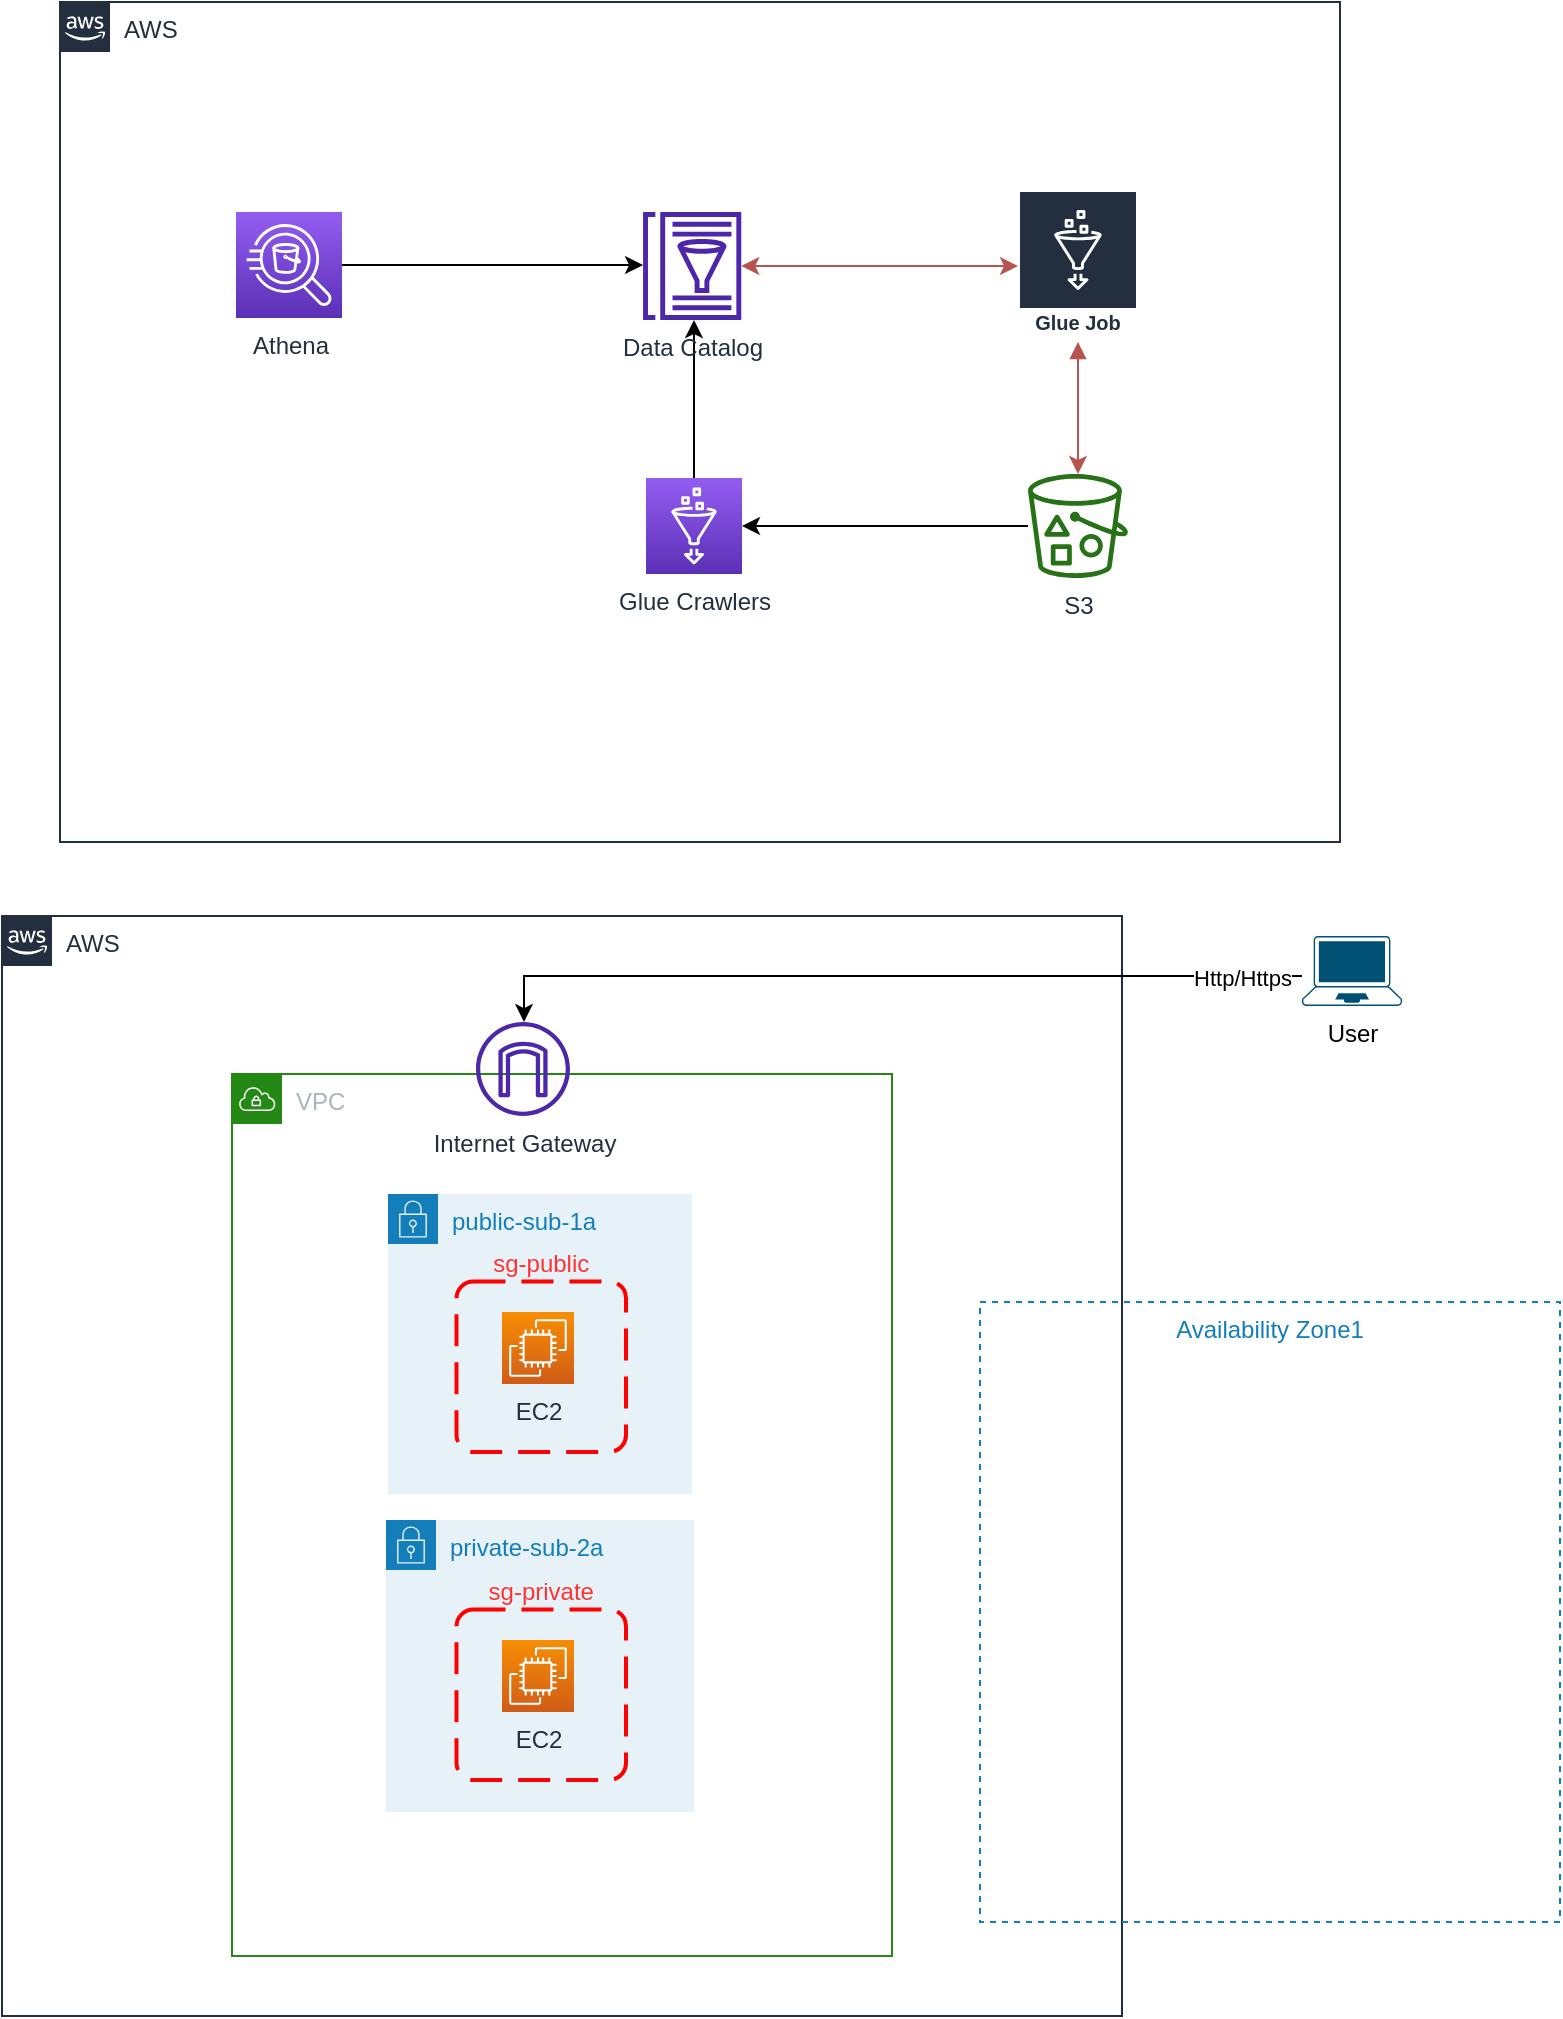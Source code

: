 <mxfile version="20.0.4" type="github">
  <diagram id="bubod4ycSjlofOA1EDyM" name="Page-1">
    <mxGraphModel dx="1038" dy="579" grid="1" gridSize="10" guides="1" tooltips="1" connect="1" arrows="1" fold="1" page="1" pageScale="1" pageWidth="850" pageHeight="1100" math="0" shadow="0">
      <root>
        <mxCell id="0" />
        <mxCell id="1" parent="0" />
        <mxCell id="HFAZDbldac43EzFRhfoX-1" value="AWS&amp;nbsp;" style="points=[[0,0],[0.25,0],[0.5,0],[0.75,0],[1,0],[1,0.25],[1,0.5],[1,0.75],[1,1],[0.75,1],[0.5,1],[0.25,1],[0,1],[0,0.75],[0,0.5],[0,0.25]];outlineConnect=0;gradientColor=none;html=1;whiteSpace=wrap;fontSize=12;fontStyle=0;shape=mxgraph.aws4.group;grIcon=mxgraph.aws4.group_aws_cloud_alt;strokeColor=#232F3E;fillColor=none;verticalAlign=top;align=left;spacingLeft=30;fontColor=#232F3E;dashed=0;labelBackgroundColor=#ffffff;container=1;pointerEvents=0;collapsible=0;recursiveResize=0;" vertex="1" parent="1">
          <mxGeometry x="90" y="10" width="640" height="420" as="geometry" />
        </mxCell>
        <mxCell id="HFAZDbldac43EzFRhfoX-13" style="edgeStyle=orthogonalEdgeStyle;rounded=0;orthogonalLoop=1;jettySize=auto;html=1;" edge="1" parent="HFAZDbldac43EzFRhfoX-1" source="HFAZDbldac43EzFRhfoX-7" target="HFAZDbldac43EzFRhfoX-9">
          <mxGeometry relative="1" as="geometry" />
        </mxCell>
        <mxCell id="HFAZDbldac43EzFRhfoX-7" value="S3" style="outlineConnect=0;fontColor=#232F3E;gradientColor=none;fillColor=#277116;strokeColor=none;dashed=0;verticalLabelPosition=bottom;verticalAlign=top;align=center;html=1;fontSize=12;fontStyle=0;aspect=fixed;pointerEvents=1;shape=mxgraph.aws4.bucket_with_objects;labelBackgroundColor=#ffffff;" vertex="1" parent="HFAZDbldac43EzFRhfoX-1">
          <mxGeometry x="484" y="236" width="50" height="51.99" as="geometry" />
        </mxCell>
        <mxCell id="HFAZDbldac43EzFRhfoX-14" style="edgeStyle=orthogonalEdgeStyle;rounded=0;orthogonalLoop=1;jettySize=auto;html=1;" edge="1" parent="HFAZDbldac43EzFRhfoX-1" source="HFAZDbldac43EzFRhfoX-9" target="HFAZDbldac43EzFRhfoX-3">
          <mxGeometry relative="1" as="geometry">
            <Array as="points">
              <mxPoint x="317" y="138" />
            </Array>
          </mxGeometry>
        </mxCell>
        <mxCell id="HFAZDbldac43EzFRhfoX-9" value="Glue Crawlers" style="sketch=0;points=[[0,0,0],[0.25,0,0],[0.5,0,0],[0.75,0,0],[1,0,0],[0,1,0],[0.25,1,0],[0.5,1,0],[0.75,1,0],[1,1,0],[0,0.25,0],[0,0.5,0],[0,0.75,0],[1,0.25,0],[1,0.5,0],[1,0.75,0]];outlineConnect=0;fontColor=#232F3E;gradientColor=#945DF2;gradientDirection=north;fillColor=#5A30B5;strokeColor=#ffffff;dashed=0;verticalLabelPosition=bottom;verticalAlign=top;align=center;html=1;fontSize=12;fontStyle=0;aspect=fixed;shape=mxgraph.aws4.resourceIcon;resIcon=mxgraph.aws4.glue;" vertex="1" parent="HFAZDbldac43EzFRhfoX-1">
          <mxGeometry x="293" y="238" width="48" height="48" as="geometry" />
        </mxCell>
        <mxCell id="HFAZDbldac43EzFRhfoX-16" style="rounded=0;orthogonalLoop=1;jettySize=auto;html=1;startArrow=block;startFill=1;fillColor=#f8cecc;strokeColor=#b85450;" edge="1" parent="HFAZDbldac43EzFRhfoX-1" source="HFAZDbldac43EzFRhfoX-10" target="HFAZDbldac43EzFRhfoX-7">
          <mxGeometry relative="1" as="geometry" />
        </mxCell>
        <mxCell id="HFAZDbldac43EzFRhfoX-10" value="Glue Job" style="sketch=0;outlineConnect=0;fontColor=#232F3E;gradientColor=none;strokeColor=#ffffff;fillColor=#232F3E;dashed=0;verticalLabelPosition=middle;verticalAlign=bottom;align=center;html=1;whiteSpace=wrap;fontSize=10;fontStyle=1;spacing=3;shape=mxgraph.aws4.productIcon;prIcon=mxgraph.aws4.glue;" vertex="1" parent="HFAZDbldac43EzFRhfoX-1">
          <mxGeometry x="479.0" y="94" width="60" height="76" as="geometry" />
        </mxCell>
        <mxCell id="HFAZDbldac43EzFRhfoX-15" style="edgeStyle=orthogonalEdgeStyle;rounded=0;orthogonalLoop=1;jettySize=auto;html=1;startArrow=classic;startFill=1;fillColor=#f8cecc;strokeColor=#b85450;" edge="1" parent="HFAZDbldac43EzFRhfoX-1" source="HFAZDbldac43EzFRhfoX-3" target="HFAZDbldac43EzFRhfoX-10">
          <mxGeometry relative="1" as="geometry" />
        </mxCell>
        <mxCell id="HFAZDbldac43EzFRhfoX-3" value="Data Catalog&lt;br&gt;" style="sketch=0;outlineConnect=0;fontColor=#232F3E;gradientColor=none;fillColor=#4D27AA;strokeColor=none;dashed=0;verticalLabelPosition=bottom;verticalAlign=top;align=center;html=1;fontSize=12;fontStyle=0;aspect=fixed;pointerEvents=1;shape=mxgraph.aws4.glue_data_catalog;" vertex="1" parent="HFAZDbldac43EzFRhfoX-1">
          <mxGeometry x="291.16" y="105.0" width="49.84" height="54" as="geometry" />
        </mxCell>
        <mxCell id="HFAZDbldac43EzFRhfoX-17" value="Athena" style="sketch=0;points=[[0,0,0],[0.25,0,0],[0.5,0,0],[0.75,0,0],[1,0,0],[0,1,0],[0.25,1,0],[0.5,1,0],[0.75,1,0],[1,1,0],[0,0.25,0],[0,0.5,0],[0,0.75,0],[1,0.25,0],[1,0.5,0],[1,0.75,0]];outlineConnect=0;fontColor=#232F3E;gradientColor=#945DF2;gradientDirection=north;fillColor=#5A30B5;strokeColor=#ffffff;dashed=0;verticalLabelPosition=bottom;verticalAlign=top;align=center;html=1;fontSize=12;fontStyle=0;aspect=fixed;shape=mxgraph.aws4.resourceIcon;resIcon=mxgraph.aws4.athena;" vertex="1" parent="HFAZDbldac43EzFRhfoX-1">
          <mxGeometry x="88" y="105" width="53" height="53" as="geometry" />
        </mxCell>
        <mxCell id="HFAZDbldac43EzFRhfoX-20" style="edgeStyle=orthogonalEdgeStyle;rounded=0;orthogonalLoop=1;jettySize=auto;html=1;exitX=1;exitY=0.5;exitDx=0;exitDy=0;exitPerimeter=0;" edge="1" parent="HFAZDbldac43EzFRhfoX-1" source="HFAZDbldac43EzFRhfoX-17" target="HFAZDbldac43EzFRhfoX-3">
          <mxGeometry relative="1" as="geometry">
            <mxPoint x="237" y="248" as="sourcePoint" />
            <mxPoint x="237" y="169" as="targetPoint" />
            <Array as="points">
              <mxPoint x="198" y="132" />
              <mxPoint x="198" y="132" />
            </Array>
          </mxGeometry>
        </mxCell>
        <mxCell id="HFAZDbldac43EzFRhfoX-29" value="AWS&amp;nbsp;" style="points=[[0,0],[0.25,0],[0.5,0],[0.75,0],[1,0],[1,0.25],[1,0.5],[1,0.75],[1,1],[0.75,1],[0.5,1],[0.25,1],[0,1],[0,0.75],[0,0.5],[0,0.25]];outlineConnect=0;gradientColor=none;html=1;whiteSpace=wrap;fontSize=12;fontStyle=0;shape=mxgraph.aws4.group;grIcon=mxgraph.aws4.group_aws_cloud_alt;strokeColor=#232F3E;fillColor=none;verticalAlign=top;align=left;spacingLeft=30;fontColor=#232F3E;dashed=0;labelBackgroundColor=#ffffff;container=1;pointerEvents=0;collapsible=0;recursiveResize=0;" vertex="1" parent="1">
          <mxGeometry x="61" y="467" width="560" height="550" as="geometry" />
        </mxCell>
        <mxCell id="HFAZDbldac43EzFRhfoX-30" value="VPC" style="points=[[0,0],[0.25,0],[0.5,0],[0.75,0],[1,0],[1,0.25],[1,0.5],[1,0.75],[1,1],[0.75,1],[0.5,1],[0.25,1],[0,1],[0,0.75],[0,0.5],[0,0.25]];outlineConnect=0;gradientColor=none;html=1;whiteSpace=wrap;fontSize=12;fontStyle=0;container=1;pointerEvents=0;collapsible=0;recursiveResize=0;shape=mxgraph.aws4.group;grIcon=mxgraph.aws4.group_vpc;strokeColor=#248814;fillColor=none;verticalAlign=top;align=left;spacingLeft=30;fontColor=#AAB7B8;dashed=0;" vertex="1" parent="HFAZDbldac43EzFRhfoX-29">
          <mxGeometry x="115" y="79" width="330" height="441" as="geometry" />
        </mxCell>
        <mxCell id="HFAZDbldac43EzFRhfoX-33" value="private-sub-2a" style="points=[[0,0],[0.25,0],[0.5,0],[0.75,0],[1,0],[1,0.25],[1,0.5],[1,0.75],[1,1],[0.75,1],[0.5,1],[0.25,1],[0,1],[0,0.75],[0,0.5],[0,0.25]];outlineConnect=0;gradientColor=none;html=1;whiteSpace=wrap;fontSize=12;fontStyle=0;container=1;pointerEvents=0;collapsible=0;recursiveResize=0;shape=mxgraph.aws4.group;grIcon=mxgraph.aws4.group_security_group;grStroke=0;strokeColor=#147EBA;fillColor=#E6F2F8;verticalAlign=top;align=left;spacingLeft=30;fontColor=#147EBA;dashed=0;" vertex="1" parent="HFAZDbldac43EzFRhfoX-30">
          <mxGeometry x="77" y="223" width="154" height="146" as="geometry" />
        </mxCell>
        <mxCell id="HFAZDbldac43EzFRhfoX-34" value="sg-private" style="rounded=1;arcSize=10;dashed=1;strokeColor=#ff0000;fillColor=none;gradientColor=none;dashPattern=8 4;strokeWidth=2;labelPosition=center;verticalLabelPosition=top;align=center;verticalAlign=bottom;fontColor=#FF3333;" vertex="1" parent="HFAZDbldac43EzFRhfoX-33">
          <mxGeometry x="35.25" y="44.75" width="84.75" height="85.25" as="geometry" />
        </mxCell>
        <mxCell id="HFAZDbldac43EzFRhfoX-35" value="EC2" style="sketch=0;points=[[0,0,0],[0.25,0,0],[0.5,0,0],[0.75,0,0],[1,0,0],[0,1,0],[0.25,1,0],[0.5,1,0],[0.75,1,0],[1,1,0],[0,0.25,0],[0,0.5,0],[0,0.75,0],[1,0.25,0],[1,0.5,0],[1,0.75,0]];outlineConnect=0;fontColor=#232F3E;gradientColor=#F78E04;gradientDirection=north;fillColor=#D05C17;strokeColor=#ffffff;dashed=0;verticalLabelPosition=bottom;verticalAlign=top;align=center;html=1;fontSize=12;fontStyle=0;aspect=fixed;shape=mxgraph.aws4.resourceIcon;resIcon=mxgraph.aws4.ec2;" vertex="1" parent="HFAZDbldac43EzFRhfoX-33">
          <mxGeometry x="58" y="60" width="36" height="36" as="geometry" />
        </mxCell>
        <mxCell id="HFAZDbldac43EzFRhfoX-23" value="public-sub-1a" style="points=[[0,0],[0.25,0],[0.5,0],[0.75,0],[1,0],[1,0.25],[1,0.5],[1,0.75],[1,1],[0.75,1],[0.5,1],[0.25,1],[0,1],[0,0.75],[0,0.5],[0,0.25]];outlineConnect=0;gradientColor=none;html=1;whiteSpace=wrap;fontSize=12;fontStyle=0;container=1;pointerEvents=0;collapsible=0;recursiveResize=0;shape=mxgraph.aws4.group;grIcon=mxgraph.aws4.group_security_group;grStroke=0;strokeColor=#147EBA;fillColor=#E6F2F8;verticalAlign=top;align=left;spacingLeft=30;fontColor=#147EBA;dashed=0;" vertex="1" parent="HFAZDbldac43EzFRhfoX-30">
          <mxGeometry x="78" y="60" width="152" height="150" as="geometry" />
        </mxCell>
        <mxCell id="HFAZDbldac43EzFRhfoX-44" value="Internet Gateway" style="sketch=0;outlineConnect=0;fontColor=#232F3E;gradientColor=none;fillColor=#4D27AA;strokeColor=none;dashed=0;verticalLabelPosition=bottom;verticalAlign=top;align=center;html=1;fontSize=12;fontStyle=0;aspect=fixed;pointerEvents=1;shape=mxgraph.aws4.internet_gateway;" vertex="1" parent="HFAZDbldac43EzFRhfoX-29">
          <mxGeometry x="237" y="53" width="47" height="47" as="geometry" />
        </mxCell>
        <mxCell id="HFAZDbldac43EzFRhfoX-46" style="edgeStyle=orthogonalEdgeStyle;rounded=0;orthogonalLoop=1;jettySize=auto;html=1;" edge="1" parent="1" source="HFAZDbldac43EzFRhfoX-48" target="HFAZDbldac43EzFRhfoX-44">
          <mxGeometry relative="1" as="geometry">
            <Array as="points">
              <mxPoint x="322" y="497" />
            </Array>
          </mxGeometry>
        </mxCell>
        <mxCell id="HFAZDbldac43EzFRhfoX-47" value="Http/Https" style="edgeLabel;html=1;align=center;verticalAlign=middle;resizable=0;points=[];" vertex="1" connectable="0" parent="HFAZDbldac43EzFRhfoX-46">
          <mxGeometry x="-0.707" y="1" relative="1" as="geometry">
            <mxPoint x="30" as="offset" />
          </mxGeometry>
        </mxCell>
        <mxCell id="HFAZDbldac43EzFRhfoX-48" value="User" style="points=[[0.13,0.02,0],[0.5,0,0],[0.87,0.02,0],[0.885,0.4,0],[0.985,0.985,0],[0.5,1,0],[0.015,0.985,0],[0.115,0.4,0]];verticalLabelPosition=bottom;sketch=0;html=1;verticalAlign=top;aspect=fixed;align=center;pointerEvents=1;shape=mxgraph.cisco19.laptop;fillColor=#005073;strokeColor=none;" vertex="1" parent="1">
          <mxGeometry x="711" y="477" width="50" height="35" as="geometry" />
        </mxCell>
        <mxCell id="HFAZDbldac43EzFRhfoX-32" value="Availability Zone1" style="fillColor=none;strokeColor=#147EBA;dashed=1;verticalAlign=top;fontStyle=0;fontColor=#147EBA;" vertex="1" parent="1">
          <mxGeometry x="550" y="660" width="290" height="310" as="geometry" />
        </mxCell>
        <mxCell id="HFAZDbldac43EzFRhfoX-51" value="sg-public" style="rounded=1;arcSize=10;dashed=1;strokeColor=#ff0000;fillColor=none;gradientColor=none;dashPattern=8 4;strokeWidth=2;labelPosition=center;verticalLabelPosition=top;align=center;verticalAlign=bottom;fontColor=#FF3333;" vertex="1" parent="1">
          <mxGeometry x="288.25" y="649.75" width="84.75" height="85.25" as="geometry" />
        </mxCell>
        <mxCell id="HFAZDbldac43EzFRhfoX-52" value="EC2" style="sketch=0;points=[[0,0,0],[0.25,0,0],[0.5,0,0],[0.75,0,0],[1,0,0],[0,1,0],[0.25,1,0],[0.5,1,0],[0.75,1,0],[1,1,0],[0,0.25,0],[0,0.5,0],[0,0.75,0],[1,0.25,0],[1,0.5,0],[1,0.75,0]];outlineConnect=0;fontColor=#232F3E;gradientColor=#F78E04;gradientDirection=north;fillColor=#D05C17;strokeColor=#ffffff;dashed=0;verticalLabelPosition=bottom;verticalAlign=top;align=center;html=1;fontSize=12;fontStyle=0;aspect=fixed;shape=mxgraph.aws4.resourceIcon;resIcon=mxgraph.aws4.ec2;" vertex="1" parent="1">
          <mxGeometry x="311" y="665" width="36" height="36" as="geometry" />
        </mxCell>
      </root>
    </mxGraphModel>
  </diagram>
</mxfile>
